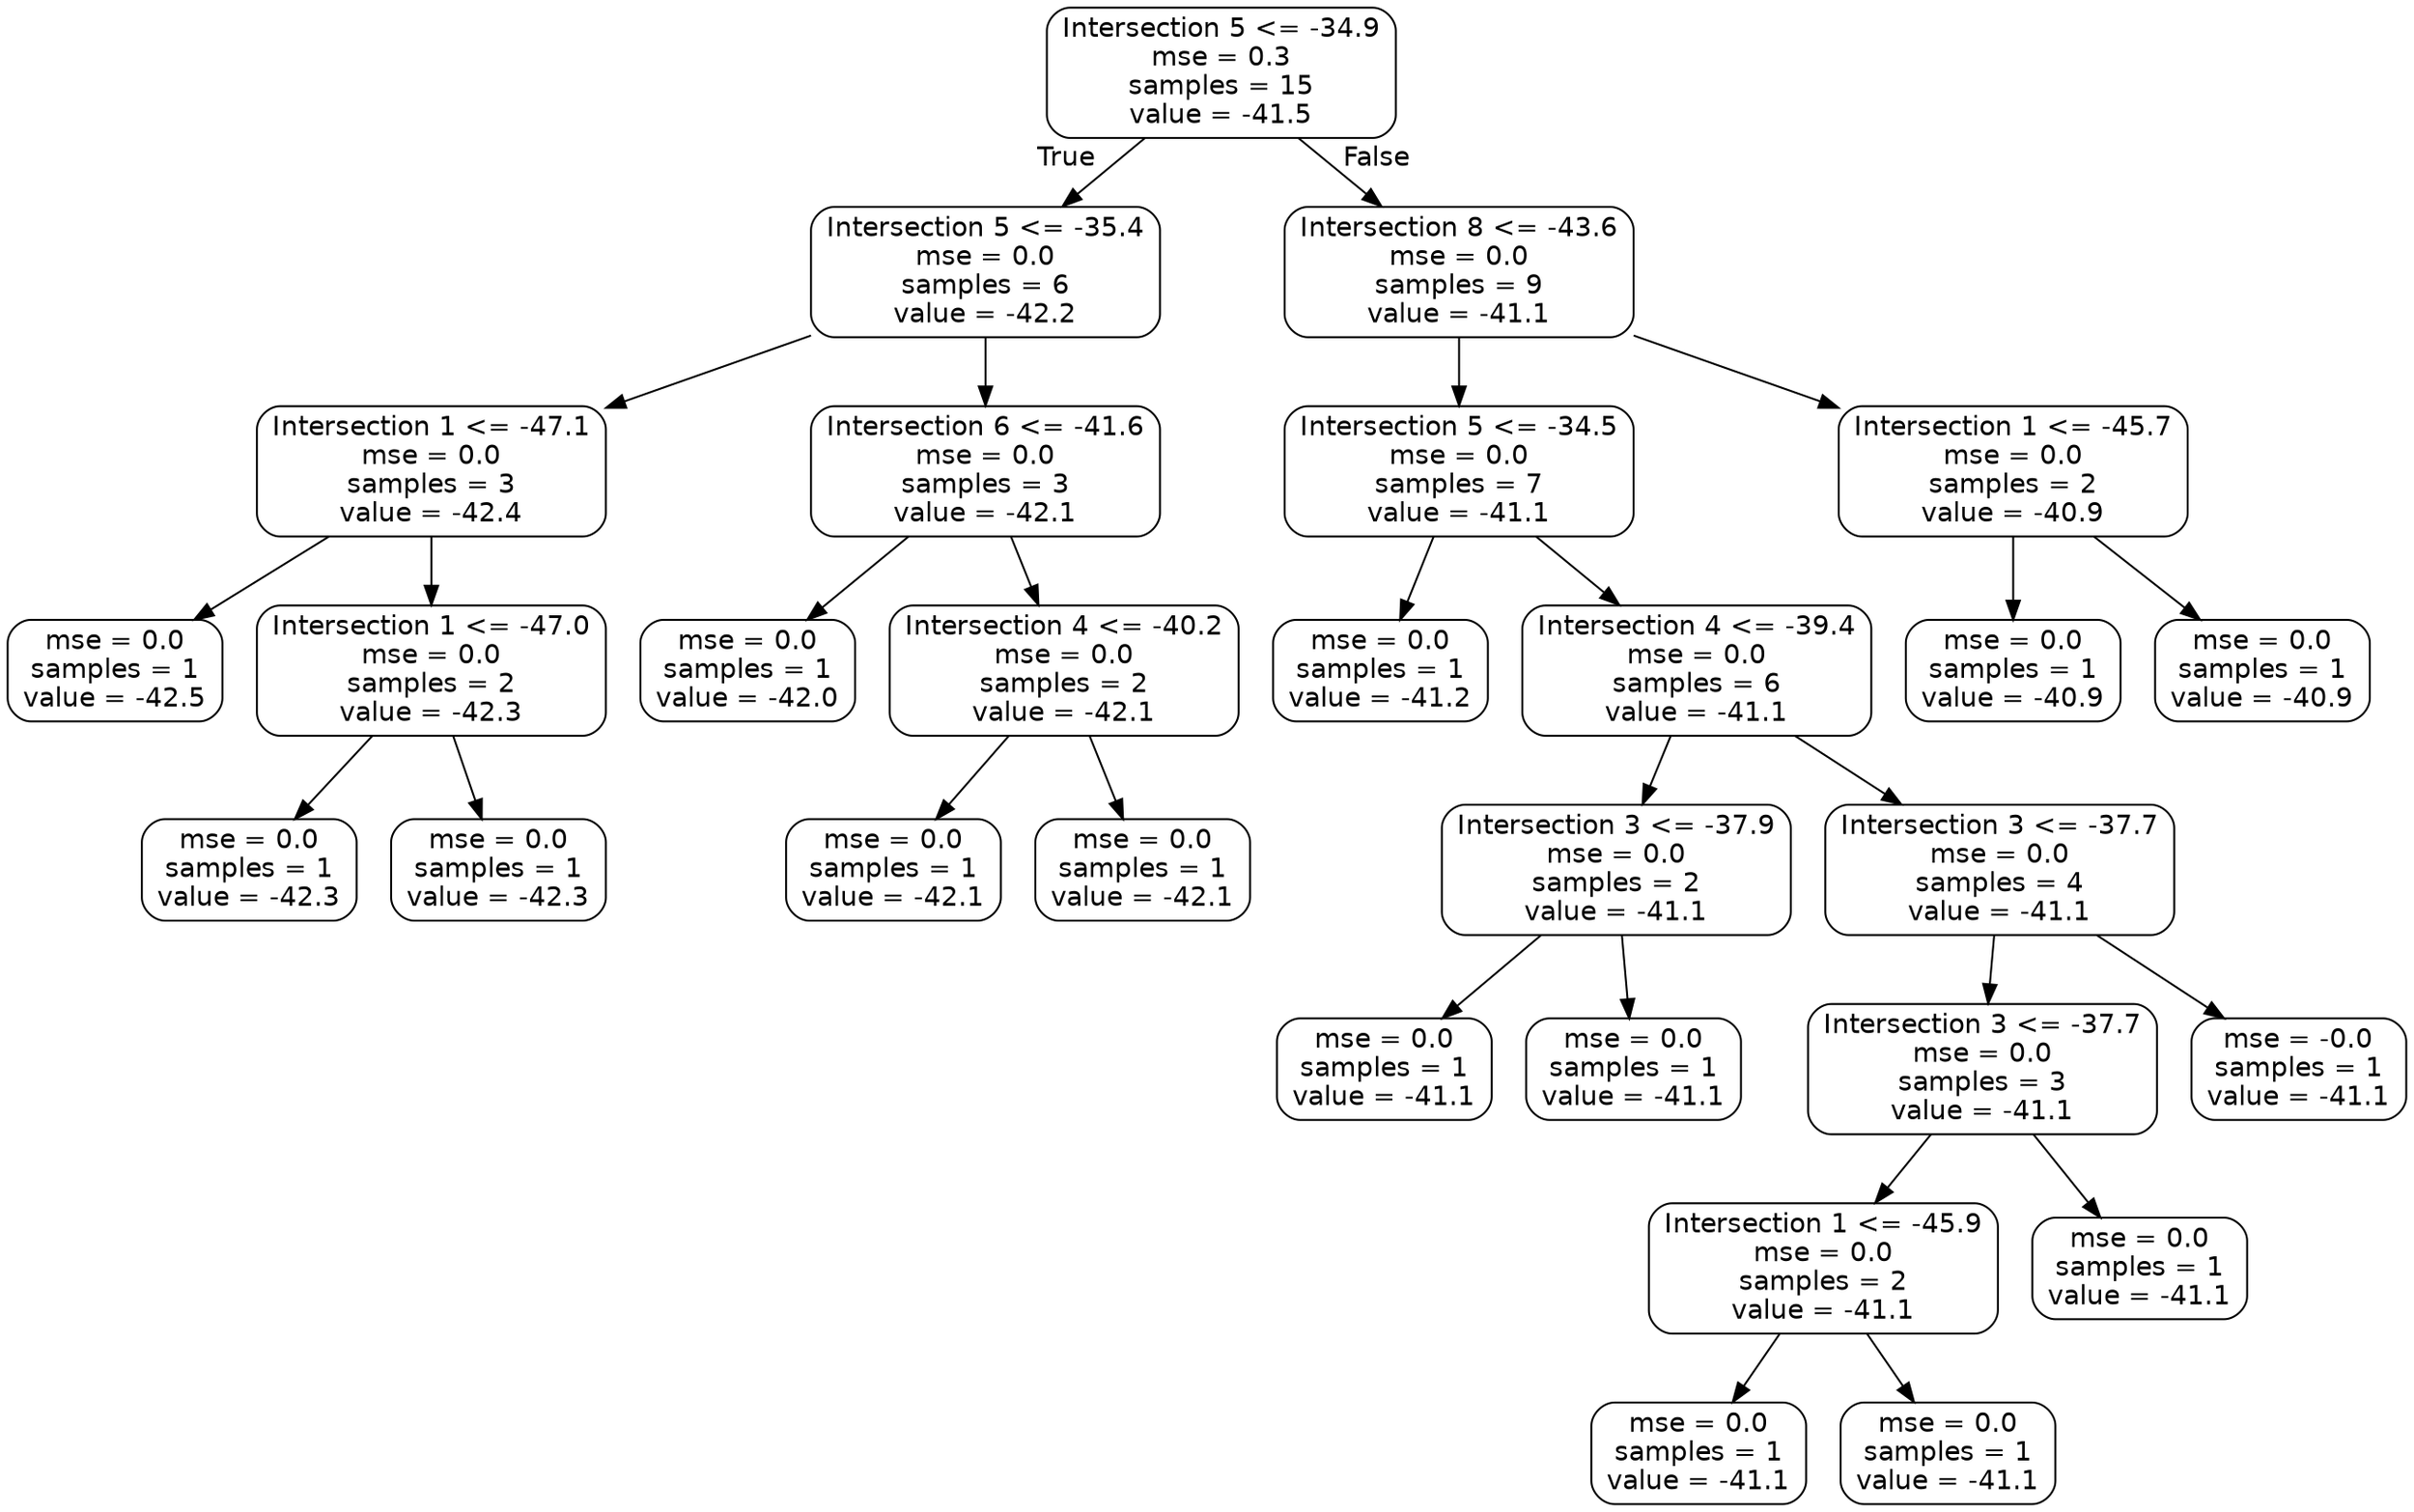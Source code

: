 digraph Tree {
node [shape=box, style="rounded", color="black", fontname=helvetica] ;
edge [fontname=helvetica] ;
0 [label="Intersection 5 <= -34.9\nmse = 0.3\nsamples = 15\nvalue = -41.5"] ;
1 [label="Intersection 5 <= -35.4\nmse = 0.0\nsamples = 6\nvalue = -42.2"] ;
0 -> 1 [labeldistance=2.5, labelangle=45, headlabel="True"] ;
2 [label="Intersection 1 <= -47.1\nmse = 0.0\nsamples = 3\nvalue = -42.4"] ;
1 -> 2 ;
3 [label="mse = 0.0\nsamples = 1\nvalue = -42.5"] ;
2 -> 3 ;
4 [label="Intersection 1 <= -47.0\nmse = 0.0\nsamples = 2\nvalue = -42.3"] ;
2 -> 4 ;
5 [label="mse = 0.0\nsamples = 1\nvalue = -42.3"] ;
4 -> 5 ;
6 [label="mse = 0.0\nsamples = 1\nvalue = -42.3"] ;
4 -> 6 ;
7 [label="Intersection 6 <= -41.6\nmse = 0.0\nsamples = 3\nvalue = -42.1"] ;
1 -> 7 ;
8 [label="mse = 0.0\nsamples = 1\nvalue = -42.0"] ;
7 -> 8 ;
9 [label="Intersection 4 <= -40.2\nmse = 0.0\nsamples = 2\nvalue = -42.1"] ;
7 -> 9 ;
10 [label="mse = 0.0\nsamples = 1\nvalue = -42.1"] ;
9 -> 10 ;
11 [label="mse = 0.0\nsamples = 1\nvalue = -42.1"] ;
9 -> 11 ;
12 [label="Intersection 8 <= -43.6\nmse = 0.0\nsamples = 9\nvalue = -41.1"] ;
0 -> 12 [labeldistance=2.5, labelangle=-45, headlabel="False"] ;
13 [label="Intersection 5 <= -34.5\nmse = 0.0\nsamples = 7\nvalue = -41.1"] ;
12 -> 13 ;
14 [label="mse = 0.0\nsamples = 1\nvalue = -41.2"] ;
13 -> 14 ;
15 [label="Intersection 4 <= -39.4\nmse = 0.0\nsamples = 6\nvalue = -41.1"] ;
13 -> 15 ;
16 [label="Intersection 3 <= -37.9\nmse = 0.0\nsamples = 2\nvalue = -41.1"] ;
15 -> 16 ;
17 [label="mse = 0.0\nsamples = 1\nvalue = -41.1"] ;
16 -> 17 ;
18 [label="mse = 0.0\nsamples = 1\nvalue = -41.1"] ;
16 -> 18 ;
19 [label="Intersection 3 <= -37.7\nmse = 0.0\nsamples = 4\nvalue = -41.1"] ;
15 -> 19 ;
20 [label="Intersection 3 <= -37.7\nmse = 0.0\nsamples = 3\nvalue = -41.1"] ;
19 -> 20 ;
21 [label="Intersection 1 <= -45.9\nmse = 0.0\nsamples = 2\nvalue = -41.1"] ;
20 -> 21 ;
22 [label="mse = 0.0\nsamples = 1\nvalue = -41.1"] ;
21 -> 22 ;
23 [label="mse = 0.0\nsamples = 1\nvalue = -41.1"] ;
21 -> 23 ;
24 [label="mse = 0.0\nsamples = 1\nvalue = -41.1"] ;
20 -> 24 ;
25 [label="mse = -0.0\nsamples = 1\nvalue = -41.1"] ;
19 -> 25 ;
26 [label="Intersection 1 <= -45.7\nmse = 0.0\nsamples = 2\nvalue = -40.9"] ;
12 -> 26 ;
27 [label="mse = 0.0\nsamples = 1\nvalue = -40.9"] ;
26 -> 27 ;
28 [label="mse = 0.0\nsamples = 1\nvalue = -40.9"] ;
26 -> 28 ;
}